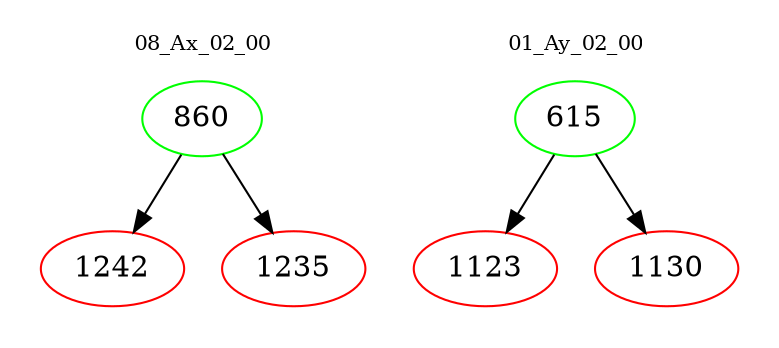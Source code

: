 digraph{
subgraph cluster_0 {
color = white
label = "08_Ax_02_00";
fontsize=10;
T0_860 [label="860", color="green"]
T0_860 -> T0_1242 [color="black"]
T0_1242 [label="1242", color="red"]
T0_860 -> T0_1235 [color="black"]
T0_1235 [label="1235", color="red"]
}
subgraph cluster_1 {
color = white
label = "01_Ay_02_00";
fontsize=10;
T1_615 [label="615", color="green"]
T1_615 -> T1_1123 [color="black"]
T1_1123 [label="1123", color="red"]
T1_615 -> T1_1130 [color="black"]
T1_1130 [label="1130", color="red"]
}
}
